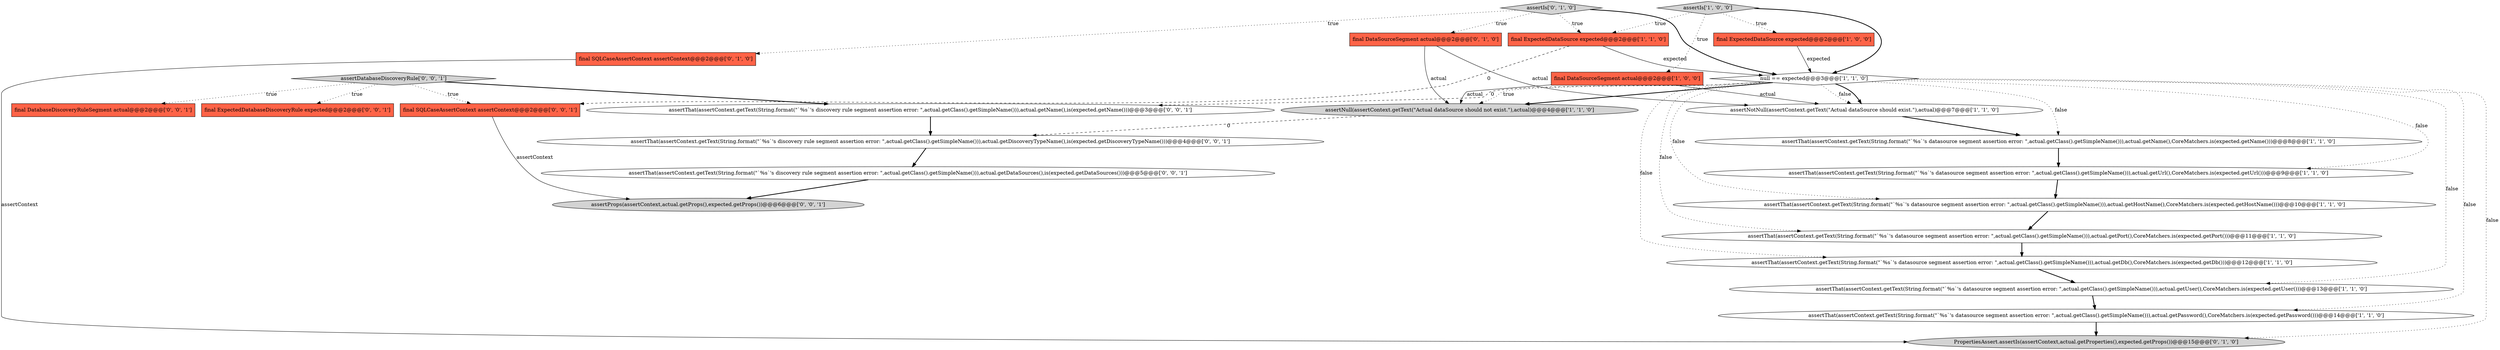 digraph {
16 [style = filled, label = "final DataSourceSegment actual@@@2@@@['0', '1', '0']", fillcolor = tomato, shape = box image = "AAA0AAABBB2BBB"];
10 [style = filled, label = "assertThat(assertContext.getText(String.format(\"`%s`'s datasource segment assertion error: \",actual.getClass().getSimpleName())),actual.getDb(),CoreMatchers.is(expected.getDb()))@@@12@@@['1', '1', '0']", fillcolor = white, shape = ellipse image = "AAA0AAABBB1BBB"];
25 [style = filled, label = "final SQLCaseAssertContext assertContext@@@2@@@['0', '0', '1']", fillcolor = tomato, shape = box image = "AAA0AAABBB3BBB"];
11 [style = filled, label = "final DataSourceSegment actual@@@2@@@['1', '0', '0']", fillcolor = tomato, shape = box image = "AAA0AAABBB1BBB"];
3 [style = filled, label = "assertIs['1', '0', '0']", fillcolor = lightgray, shape = diamond image = "AAA0AAABBB1BBB"];
5 [style = filled, label = "assertThat(assertContext.getText(String.format(\"`%s`'s datasource segment assertion error: \",actual.getClass().getSimpleName())),actual.getPassword(),CoreMatchers.is(expected.getPassword()))@@@14@@@['1', '1', '0']", fillcolor = white, shape = ellipse image = "AAA0AAABBB1BBB"];
24 [style = filled, label = "assertDatabaseDiscoveryRule['0', '0', '1']", fillcolor = lightgray, shape = diamond image = "AAA0AAABBB3BBB"];
8 [style = filled, label = "assertNull(assertContext.getText(\"Actual dataSource should not exist.\"),actual)@@@4@@@['1', '1', '0']", fillcolor = lightgray, shape = ellipse image = "AAA0AAABBB1BBB"];
21 [style = filled, label = "final DatabaseDiscoveryRuleSegment actual@@@2@@@['0', '0', '1']", fillcolor = tomato, shape = box image = "AAA0AAABBB3BBB"];
15 [style = filled, label = "final SQLCaseAssertContext assertContext@@@2@@@['0', '1', '0']", fillcolor = tomato, shape = box image = "AAA0AAABBB2BBB"];
12 [style = filled, label = "final ExpectedDataSource expected@@@2@@@['1', '1', '0']", fillcolor = tomato, shape = box image = "AAA0AAABBB1BBB"];
23 [style = filled, label = "final ExpectedDatabaseDiscoveryRule expected@@@2@@@['0', '0', '1']", fillcolor = tomato, shape = box image = "AAA0AAABBB3BBB"];
9 [style = filled, label = "assertNotNull(assertContext.getText(\"Actual dataSource should exist.\"),actual)@@@7@@@['1', '1', '0']", fillcolor = white, shape = ellipse image = "AAA0AAABBB1BBB"];
17 [style = filled, label = "assertIs['0', '1', '0']", fillcolor = lightgray, shape = diamond image = "AAA0AAABBB2BBB"];
22 [style = filled, label = "assertThat(assertContext.getText(String.format(\"`%s`'s discovery rule segment assertion error: \",actual.getClass().getSimpleName())),actual.getDataSources(),is(expected.getDataSources()))@@@5@@@['0', '0', '1']", fillcolor = white, shape = ellipse image = "AAA0AAABBB3BBB"];
19 [style = filled, label = "assertProps(assertContext,actual.getProps(),expected.getProps())@@@6@@@['0', '0', '1']", fillcolor = lightgray, shape = ellipse image = "AAA0AAABBB3BBB"];
14 [style = filled, label = "PropertiesAssert.assertIs(assertContext,actual.getProperties(),expected.getProps())@@@15@@@['0', '1', '0']", fillcolor = lightgray, shape = ellipse image = "AAA1AAABBB2BBB"];
0 [style = filled, label = "final ExpectedDataSource expected@@@2@@@['1', '0', '0']", fillcolor = tomato, shape = box image = "AAA0AAABBB1BBB"];
2 [style = filled, label = "assertThat(assertContext.getText(String.format(\"`%s`'s datasource segment assertion error: \",actual.getClass().getSimpleName())),actual.getName(),CoreMatchers.is(expected.getName()))@@@8@@@['1', '1', '0']", fillcolor = white, shape = ellipse image = "AAA0AAABBB1BBB"];
18 [style = filled, label = "assertThat(assertContext.getText(String.format(\"`%s`'s discovery rule segment assertion error: \",actual.getClass().getSimpleName())),actual.getDiscoveryTypeName(),is(expected.getDiscoveryTypeName()))@@@4@@@['0', '0', '1']", fillcolor = white, shape = ellipse image = "AAA0AAABBB3BBB"];
13 [style = filled, label = "null == expected@@@3@@@['1', '1', '0']", fillcolor = white, shape = diamond image = "AAA0AAABBB1BBB"];
1 [style = filled, label = "assertThat(assertContext.getText(String.format(\"`%s`'s datasource segment assertion error: \",actual.getClass().getSimpleName())),actual.getUrl(),CoreMatchers.is(expected.getUrl()))@@@9@@@['1', '1', '0']", fillcolor = white, shape = ellipse image = "AAA0AAABBB1BBB"];
4 [style = filled, label = "assertThat(assertContext.getText(String.format(\"`%s`'s datasource segment assertion error: \",actual.getClass().getSimpleName())),actual.getPort(),CoreMatchers.is(expected.getPort()))@@@11@@@['1', '1', '0']", fillcolor = white, shape = ellipse image = "AAA0AAABBB1BBB"];
7 [style = filled, label = "assertThat(assertContext.getText(String.format(\"`%s`'s datasource segment assertion error: \",actual.getClass().getSimpleName())),actual.getUser(),CoreMatchers.is(expected.getUser()))@@@13@@@['1', '1', '0']", fillcolor = white, shape = ellipse image = "AAA0AAABBB1BBB"];
6 [style = filled, label = "assertThat(assertContext.getText(String.format(\"`%s`'s datasource segment assertion error: \",actual.getClass().getSimpleName())),actual.getHostName(),CoreMatchers.is(expected.getHostName()))@@@10@@@['1', '1', '0']", fillcolor = white, shape = ellipse image = "AAA0AAABBB1BBB"];
20 [style = filled, label = "assertThat(assertContext.getText(String.format(\"`%s`'s discovery rule segment assertion error: \",actual.getClass().getSimpleName())),actual.getName(),is(expected.getName()))@@@3@@@['0', '0', '1']", fillcolor = white, shape = ellipse image = "AAA0AAABBB3BBB"];
3->12 [style = dotted, label="true"];
5->14 [style = bold, label=""];
22->19 [style = bold, label=""];
12->25 [style = dashed, label="0"];
13->5 [style = dotted, label="false"];
25->19 [style = solid, label="assertContext"];
6->4 [style = bold, label=""];
8->18 [style = dashed, label="0"];
17->16 [style = dotted, label="true"];
16->8 [style = solid, label="actual"];
18->22 [style = bold, label=""];
24->20 [style = bold, label=""];
20->18 [style = bold, label=""];
9->2 [style = bold, label=""];
13->6 [style = dotted, label="false"];
0->13 [style = solid, label="expected"];
13->8 [style = dotted, label="true"];
13->4 [style = dotted, label="false"];
24->21 [style = dotted, label="true"];
1->6 [style = bold, label=""];
3->13 [style = bold, label=""];
3->0 [style = dotted, label="true"];
12->13 [style = solid, label="expected"];
13->10 [style = dotted, label="false"];
17->15 [style = dotted, label="true"];
10->7 [style = bold, label=""];
17->12 [style = dotted, label="true"];
24->23 [style = dotted, label="true"];
16->9 [style = solid, label="actual"];
13->1 [style = dotted, label="false"];
11->8 [style = solid, label="actual"];
17->13 [style = bold, label=""];
15->14 [style = solid, label="assertContext"];
13->2 [style = dotted, label="false"];
2->1 [style = bold, label=""];
3->11 [style = dotted, label="true"];
13->7 [style = dotted, label="false"];
13->9 [style = dotted, label="false"];
11->9 [style = solid, label="actual"];
4->10 [style = bold, label=""];
7->5 [style = bold, label=""];
13->20 [style = dashed, label="0"];
24->25 [style = dotted, label="true"];
13->9 [style = bold, label=""];
13->8 [style = bold, label=""];
13->14 [style = dotted, label="false"];
}
